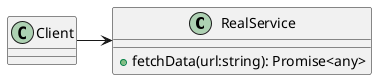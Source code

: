 @startuml

class RealService{
    +fetchData(url:string): Promise<any>
}
class Client{
}
Client -> RealService


@enduml